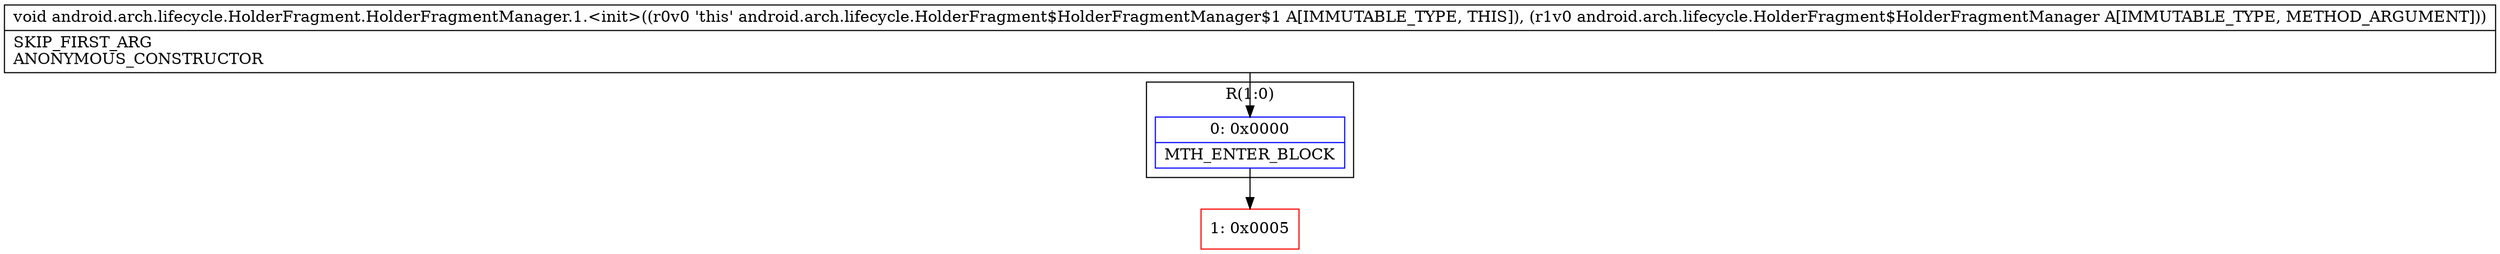 digraph "CFG forandroid.arch.lifecycle.HolderFragment.HolderFragmentManager.1.\<init\>(Landroid\/arch\/lifecycle\/HolderFragment$HolderFragmentManager;)V" {
subgraph cluster_Region_2146547363 {
label = "R(1:0)";
node [shape=record,color=blue];
Node_0 [shape=record,label="{0\:\ 0x0000|MTH_ENTER_BLOCK\l}"];
}
Node_1 [shape=record,color=red,label="{1\:\ 0x0005}"];
MethodNode[shape=record,label="{void android.arch.lifecycle.HolderFragment.HolderFragmentManager.1.\<init\>((r0v0 'this' android.arch.lifecycle.HolderFragment$HolderFragmentManager$1 A[IMMUTABLE_TYPE, THIS]), (r1v0 android.arch.lifecycle.HolderFragment$HolderFragmentManager A[IMMUTABLE_TYPE, METHOD_ARGUMENT]))  | SKIP_FIRST_ARG\lANONYMOUS_CONSTRUCTOR\l}"];
MethodNode -> Node_0;
Node_0 -> Node_1;
}

